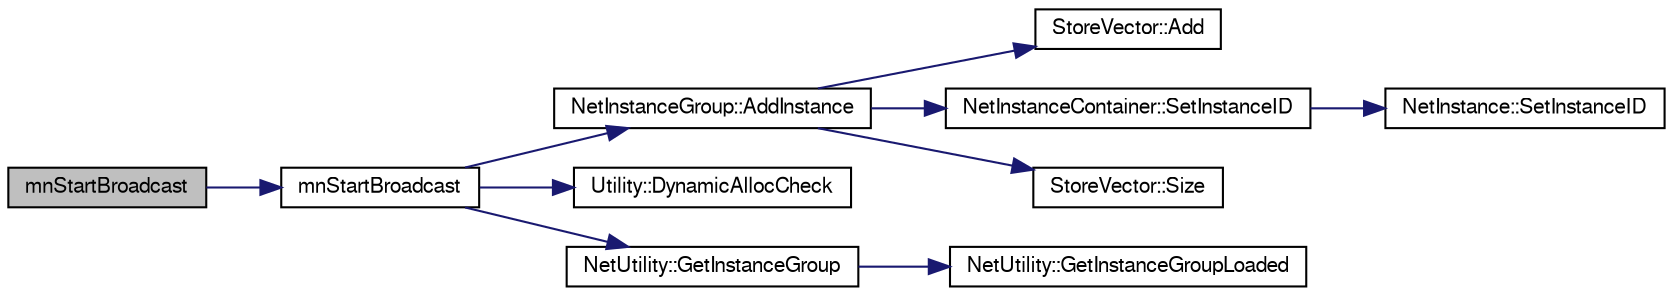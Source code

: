 digraph G
{
  edge [fontname="FreeSans",fontsize="10",labelfontname="FreeSans",labelfontsize="10"];
  node [fontname="FreeSans",fontsize="10",shape=record];
  rankdir=LR;
  Node1 [label="mnStartBroadcast",height=0.2,width=0.4,color="black", fillcolor="grey75", style="filled" fontcolor="black"];
  Node1 -> Node2 [color="midnightblue",fontsize="10",style="solid",fontname="FreeSans"];
  Node2 [label="mnStartBroadcast",height=0.2,width=0.4,color="black", fillcolor="white", style="filled",URL="$group__proc_commands.html#ga6d38ae0c7de397bc81d86c4dc89690aa"];
  Node2 -> Node3 [color="midnightblue",fontsize="10",style="solid",fontname="FreeSans"];
  Node3 [label="NetInstanceGroup::AddInstance",height=0.2,width=0.4,color="black", fillcolor="white", style="filled",URL="$class_net_instance_group.html#ad3e6af3b7f2175988a12cd4b668bcae1"];
  Node3 -> Node4 [color="midnightblue",fontsize="10",style="solid",fontname="FreeSans"];
  Node4 [label="StoreVector::Add",height=0.2,width=0.4,color="black", fillcolor="white", style="filled",URL="$class_store_vector.html#a07a7e6134d31a35343ab10d474bb7990"];
  Node3 -> Node5 [color="midnightblue",fontsize="10",style="solid",fontname="FreeSans"];
  Node5 [label="NetInstanceContainer::SetInstanceID",height=0.2,width=0.4,color="black", fillcolor="white", style="filled",URL="$class_net_instance_container.html#a6d80165ab3abb1fdbef2d0350b31cb95"];
  Node5 -> Node6 [color="midnightblue",fontsize="10",style="solid",fontname="FreeSans"];
  Node6 [label="NetInstance::SetInstanceID",height=0.2,width=0.4,color="black", fillcolor="white", style="filled",URL="$class_net_instance.html#aecf5ccfc0448e938cfb2bb1387725393"];
  Node3 -> Node7 [color="midnightblue",fontsize="10",style="solid",fontname="FreeSans"];
  Node7 [label="StoreVector::Size",height=0.2,width=0.4,color="black", fillcolor="white", style="filled",URL="$class_store_vector.html#a161dc8c23affc6290c7dced3f1b77382"];
  Node2 -> Node8 [color="midnightblue",fontsize="10",style="solid",fontname="FreeSans"];
  Node8 [label="Utility::DynamicAllocCheck",height=0.2,width=0.4,color="black", fillcolor="white", style="filled",URL="$class_utility.html#ae9b88a37dc2e95519c938e673dd3de2c"];
  Node2 -> Node9 [color="midnightblue",fontsize="10",style="solid",fontname="FreeSans"];
  Node9 [label="NetUtility::GetInstanceGroup",height=0.2,width=0.4,color="black", fillcolor="white", style="filled",URL="$class_net_utility.html#ae66ffeb5d6e0092c8bedc44f73392200"];
  Node9 -> Node10 [color="midnightblue",fontsize="10",style="solid",fontname="FreeSans"];
  Node10 [label="NetUtility::GetInstanceGroupLoaded",height=0.2,width=0.4,color="black", fillcolor="white", style="filled",URL="$class_net_utility.html#a32aef288e7a5b6d3bb0eb2fb52593d7d"];
}
